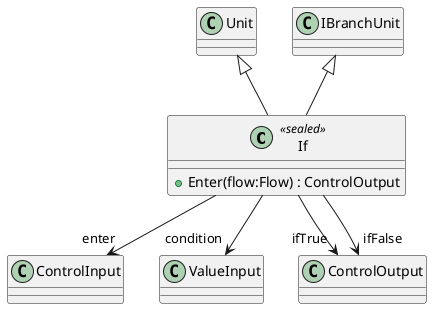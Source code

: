 @startuml
class If <<sealed>> {
    + Enter(flow:Flow) : ControlOutput
}
Unit <|-- If
IBranchUnit <|-- If
If --> "enter" ControlInput
If --> "condition" ValueInput
If --> "ifTrue" ControlOutput
If --> "ifFalse" ControlOutput
@enduml
